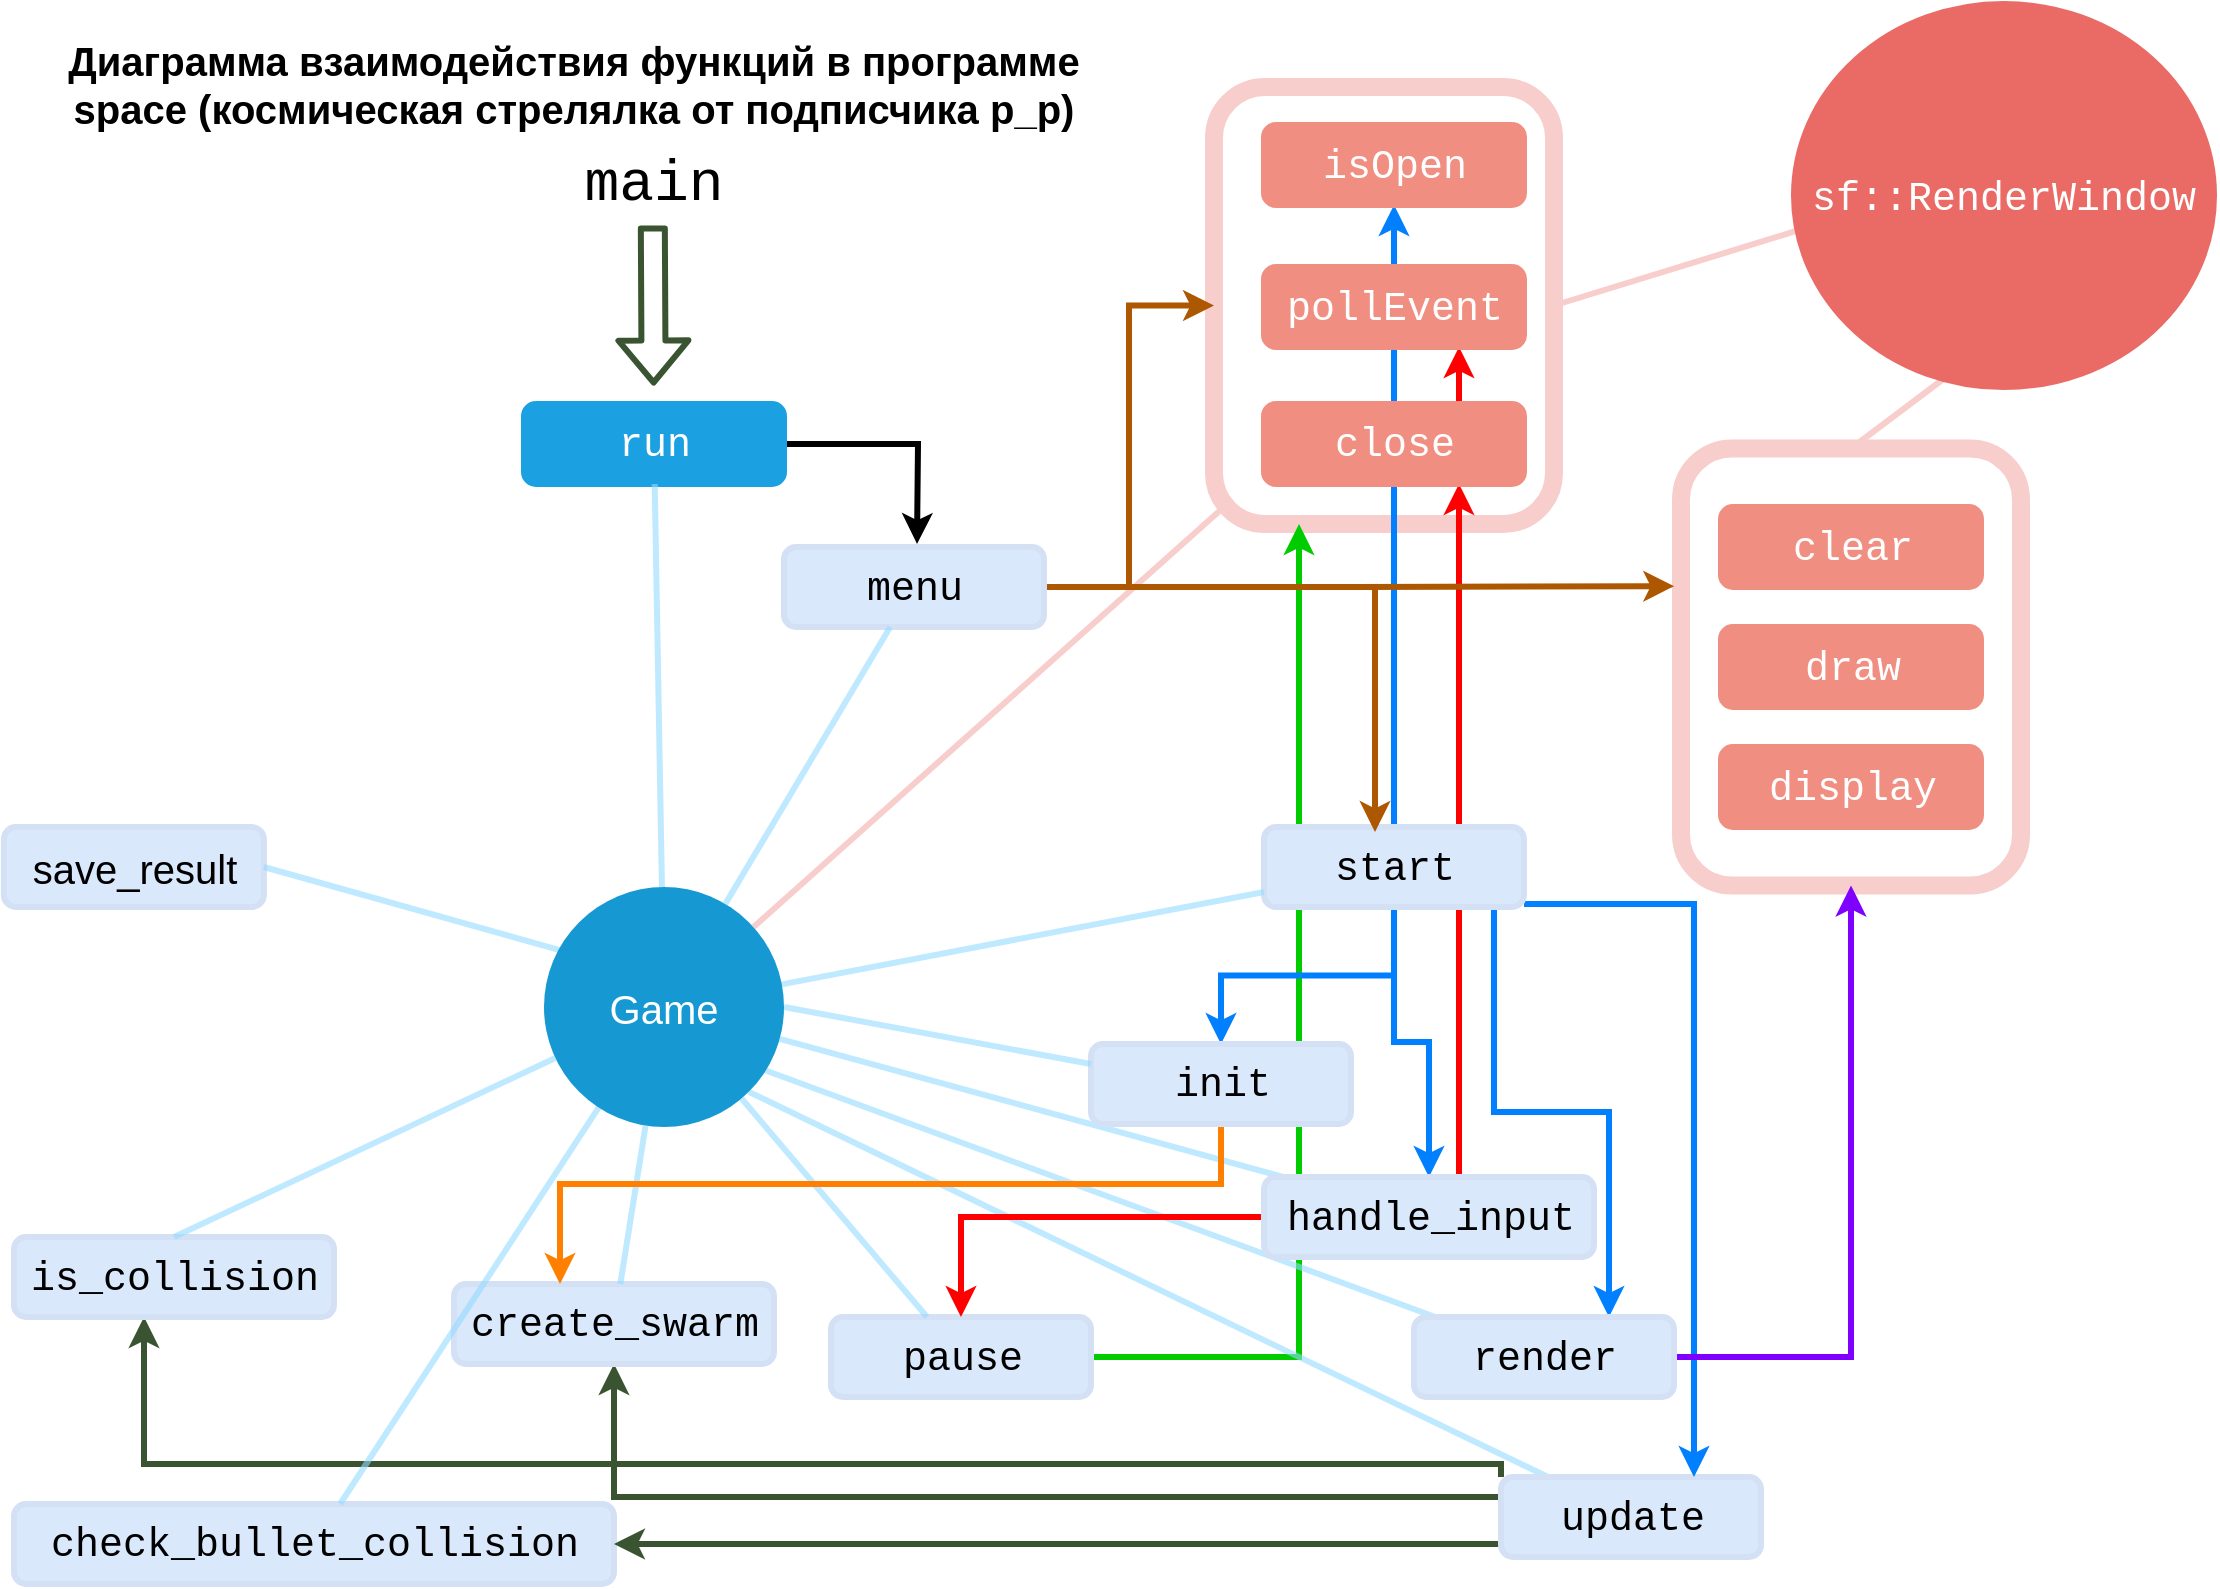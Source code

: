 <mxfile version="14.3.0" type="github">
  <diagram id="6a731a19-8d31-9384-78a2-239565b7b9f0" name="Page-1">
    <mxGraphModel dx="1673" dy="828" grid="1" gridSize="10" guides="1" tooltips="1" connect="1" arrows="1" fold="1" page="1" pageScale="1" pageWidth="1169" pageHeight="827" background="#ffffff" math="0" shadow="0">
      <root>
        <mxCell id="0" />
        <mxCell id="1" parent="0" />
        <mxCell id="mtG8DnbOM7eeNFFn7__L-1594" value="" style="endArrow=classic;html=1;strokeWidth=3;entryX=0.75;entryY=1;entryDx=0;entryDy=0;exitX=0.75;exitY=1;exitDx=0;exitDy=0;fillColor=#e51400;strokeColor=#FF0000;" edge="1" parent="1" source="1373" target="mtG8DnbOM7eeNFFn7__L-1562">
          <mxGeometry width="50" height="50" relative="1" as="geometry">
            <mxPoint x="740" y="410" as="sourcePoint" />
            <mxPoint x="790" y="360" as="targetPoint" />
            <Array as="points" />
          </mxGeometry>
        </mxCell>
        <mxCell id="mtG8DnbOM7eeNFFn7__L-1577" value="" style="rounded=1;whiteSpace=wrap;html=1;fillColor=none;strokeWidth=9;strokeColor=#F8CECC;" vertex="1" parent="1">
          <mxGeometry x="630" y="51.5" width="170" height="218.5" as="geometry" />
        </mxCell>
        <mxCell id="mtG8DnbOM7eeNFFn7__L-1588" style="edgeStyle=orthogonalEdgeStyle;rounded=0;orthogonalLoop=1;jettySize=auto;html=1;entryX=0.25;entryY=1;entryDx=0;entryDy=0;strokeWidth=3;fillColor=#e3c800;strokeColor=#00CC00;" edge="1" parent="1" source="1369" target="mtG8DnbOM7eeNFFn7__L-1577">
          <mxGeometry relative="1" as="geometry">
            <Array as="points">
              <mxPoint x="672" y="687" />
            </Array>
          </mxGeometry>
        </mxCell>
        <mxCell id="mtG8DnbOM7eeNFFn7__L-1582" style="edgeStyle=orthogonalEdgeStyle;rounded=0;orthogonalLoop=1;jettySize=auto;html=1;entryX=0.75;entryY=1;entryDx=0;entryDy=0;strokeWidth=3;strokeColor=#FF0000;" edge="1" parent="1" source="1371" target="1373">
          <mxGeometry relative="1" as="geometry">
            <Array as="points">
              <mxPoint x="753" y="354" />
            </Array>
          </mxGeometry>
        </mxCell>
        <mxCell id="mtG8DnbOM7eeNFFn7__L-1580" value="" style="rounded=1;whiteSpace=wrap;html=1;fillColor=none;strokeWidth=9;strokeColor=#F8CECC;" vertex="1" parent="1">
          <mxGeometry x="863.5" y="232.25" width="170" height="218.5" as="geometry" />
        </mxCell>
        <mxCell id="1378" value="" style="edgeStyle=none;endArrow=none;strokeWidth=3;html=1;exitX=1;exitY=1;exitDx=0;exitDy=0;opacity=60;strokeColor=#94DBFF;" parent="1" source="1350" target="1367" edge="1">
          <mxGeometry x="-450" y="236.5" width="100" height="100" as="geometry">
            <mxPoint x="-450" y="336.5" as="sourcePoint" />
            <mxPoint x="-350" y="236.5" as="targetPoint" />
          </mxGeometry>
        </mxCell>
        <mxCell id="1382" value="" style="edgeStyle=none;endArrow=none;strokeWidth=3;html=1;opacity=60;strokeColor=#94DBFF;" parent="1" target="1370" edge="1">
          <mxGeometry x="-450" y="236.5" width="100" height="100" as="geometry">
            <mxPoint x="397" y="540" as="sourcePoint" />
            <mxPoint x="-350" y="236.5" as="targetPoint" />
          </mxGeometry>
        </mxCell>
        <mxCell id="1383" value="" style="edgeStyle=none;endArrow=none;strokeWidth=3;html=1;opacity=60;strokeColor=#94DBFF;" parent="1" source="1350" target="1371" edge="1">
          <mxGeometry x="-450" y="236.5" width="100" height="100" as="geometry">
            <mxPoint x="-450" y="336.5" as="sourcePoint" />
            <mxPoint x="-350" y="236.5" as="targetPoint" />
          </mxGeometry>
        </mxCell>
        <mxCell id="1385" value="" style="edgeStyle=none;endArrow=none;strokeWidth=3;html=1;entryX=0.025;entryY=0.964;entryDx=0;entryDy=0;entryPerimeter=0;strokeColor=#F8CECC;" parent="1" source="1350" target="mtG8DnbOM7eeNFFn7__L-1577" edge="1">
          <mxGeometry x="-450" y="236.5" width="100" height="100" as="geometry">
            <mxPoint x="-450" y="336.5" as="sourcePoint" />
            <mxPoint x="-350" y="236.5" as="targetPoint" />
          </mxGeometry>
        </mxCell>
        <mxCell id="1358" value="&lt;font style=&quot;font-size: 20px&quot; face=&quot;Courier New&quot;&gt;check_bullet_collision&lt;/font&gt;" style="rounded=1;fillColor=#dae8fc;strokeWidth=3;shadow=0;html=1;strokeColor=#D4E1F5;" parent="1" vertex="1">
          <mxGeometry x="30" y="760" width="300" height="40" as="geometry" />
        </mxCell>
        <mxCell id="mtG8DnbOM7eeNFFn7__L-1585" style="edgeStyle=orthogonalEdgeStyle;rounded=0;orthogonalLoop=1;jettySize=auto;html=1;entryX=1;entryY=0.5;entryDx=0;entryDy=0;strokeColor=#3A5431;strokeWidth=3;fillColor=#6d8764;" edge="1" parent="1" source="1367" target="1358">
          <mxGeometry relative="1" as="geometry">
            <Array as="points">
              <mxPoint x="660" y="780" />
              <mxPoint x="660" y="780" />
            </Array>
          </mxGeometry>
        </mxCell>
        <mxCell id="mtG8DnbOM7eeNFFn7__L-1590" style="edgeStyle=orthogonalEdgeStyle;rounded=0;orthogonalLoop=1;jettySize=auto;html=1;strokeWidth=3;strokeColor=#3A5431;exitX=0;exitY=0;exitDx=0;exitDy=0;" edge="1" parent="1" source="1367" target="mtG8DnbOM7eeNFFn7__L-1586">
          <mxGeometry relative="1" as="geometry">
            <mxPoint x="90.0" y="670.0" as="targetPoint" />
            <Array as="points">
              <mxPoint x="774" y="740" />
              <mxPoint x="95" y="740" />
            </Array>
          </mxGeometry>
        </mxCell>
        <mxCell id="mtG8DnbOM7eeNFFn7__L-1598" style="edgeStyle=orthogonalEdgeStyle;rounded=0;orthogonalLoop=1;jettySize=auto;html=1;entryX=0.5;entryY=1;entryDx=0;entryDy=0;strokeWidth=3;strokeColor=#3A5431;exitX=0;exitY=0.25;exitDx=0;exitDy=0;" edge="1" parent="1" source="1367" target="1375">
          <mxGeometry relative="1" as="geometry" />
        </mxCell>
        <mxCell id="1367" value="&lt;font style=&quot;font-size: 20px&quot; face=&quot;Courier New&quot;&gt;update&lt;/font&gt;" style="rounded=1;fillColor=#dae8fc;strokeWidth=3;shadow=0;html=1;strokeColor=#D4E1F5;" parent="1" vertex="1">
          <mxGeometry x="773.5" y="746.5" width="130" height="40" as="geometry" />
        </mxCell>
        <mxCell id="mtG8DnbOM7eeNFFn7__L-1566" style="edgeStyle=orthogonalEdgeStyle;rounded=0;orthogonalLoop=1;jettySize=auto;html=1;entryX=0.5;entryY=0;entryDx=0;entryDy=0;strokeColor=#007FFF;strokeWidth=3;" edge="1" parent="1" source="1368" target="1376">
          <mxGeometry relative="1" as="geometry" />
        </mxCell>
        <mxCell id="mtG8DnbOM7eeNFFn7__L-1568" style="edgeStyle=orthogonalEdgeStyle;rounded=0;orthogonalLoop=1;jettySize=auto;html=1;entryX=0.5;entryY=0;entryDx=0;entryDy=0;strokeColor=#007FFF;strokeWidth=3;" edge="1" parent="1" source="1368" target="1371">
          <mxGeometry relative="1" as="geometry" />
        </mxCell>
        <mxCell id="mtG8DnbOM7eeNFFn7__L-1569" style="edgeStyle=orthogonalEdgeStyle;rounded=0;orthogonalLoop=1;jettySize=auto;html=1;entryX=0.75;entryY=0;entryDx=0;entryDy=0;strokeColor=#007FFF;strokeWidth=3;" edge="1" parent="1" source="1368" target="1370">
          <mxGeometry relative="1" as="geometry">
            <Array as="points">
              <mxPoint x="770" y="564" />
              <mxPoint x="827" y="564" />
            </Array>
          </mxGeometry>
        </mxCell>
        <mxCell id="mtG8DnbOM7eeNFFn7__L-1570" style="edgeStyle=orthogonalEdgeStyle;rounded=0;orthogonalLoop=1;jettySize=auto;html=1;strokeColor=#007FFF;strokeWidth=3;" edge="1" parent="1" source="1368" target="1367">
          <mxGeometry relative="1" as="geometry">
            <Array as="points">
              <mxPoint x="870" y="460" />
            </Array>
          </mxGeometry>
        </mxCell>
        <mxCell id="mtG8DnbOM7eeNFFn7__L-1593" style="edgeStyle=orthogonalEdgeStyle;rounded=0;orthogonalLoop=1;jettySize=auto;html=1;entryX=0.5;entryY=1;entryDx=0;entryDy=0;strokeWidth=3;strokeColor=#007FFF;" edge="1" parent="1" source="1368" target="mtG8DnbOM7eeNFFn7__L-1560">
          <mxGeometry relative="1" as="geometry" />
        </mxCell>
        <mxCell id="1368" value="&lt;font style=&quot;font-size: 20px&quot; face=&quot;Courier New&quot;&gt;start&lt;/font&gt;" style="rounded=1;fillColor=#dae8fc;strokeWidth=3;shadow=0;html=1;strokeColor=#D4E1F5;" parent="1" vertex="1">
          <mxGeometry x="655" y="421.5" width="130" height="40" as="geometry" />
        </mxCell>
        <mxCell id="1369" value="&lt;font style=&quot;font-size: 20px&quot; face=&quot;Courier New&quot;&gt;pause&lt;/font&gt;" style="rounded=1;fillColor=#dae8fc;strokeWidth=3;shadow=0;html=1;strokeColor=#D4E1F5;" parent="1" vertex="1">
          <mxGeometry x="438.5" y="666.5" width="130" height="40" as="geometry" />
        </mxCell>
        <mxCell id="mtG8DnbOM7eeNFFn7__L-1575" style="edgeStyle=orthogonalEdgeStyle;rounded=0;orthogonalLoop=1;jettySize=auto;html=1;strokeColor=#7F00FF;strokeWidth=3;" edge="1" parent="1" source="1370" target="mtG8DnbOM7eeNFFn7__L-1580">
          <mxGeometry relative="1" as="geometry">
            <mxPoint x="923" y="470" as="targetPoint" />
          </mxGeometry>
        </mxCell>
        <mxCell id="1370" value="&lt;font style=&quot;font-size: 20px&quot; face=&quot;Courier New&quot;&gt;render&lt;/font&gt;" style="rounded=1;fillColor=#dae8fc;strokeWidth=3;shadow=0;html=1;strokeColor=#D4E1F5;" parent="1" vertex="1">
          <mxGeometry x="730" y="666.5" width="130" height="40" as="geometry" />
        </mxCell>
        <mxCell id="mtG8DnbOM7eeNFFn7__L-1573" style="edgeStyle=orthogonalEdgeStyle;rounded=0;orthogonalLoop=1;jettySize=auto;html=1;entryX=0.5;entryY=0;entryDx=0;entryDy=0;strokeColor=#FF0000;strokeWidth=3;" edge="1" parent="1" source="1371" target="1369">
          <mxGeometry relative="1" as="geometry" />
        </mxCell>
        <mxCell id="1371" value="&lt;font style=&quot;font-size: 20px&quot; face=&quot;Courier New&quot;&gt;handle_input&lt;/font&gt;" style="rounded=1;fillColor=#dae8fc;strokeWidth=3;shadow=0;html=1;strokeColor=#D4E1F5;" parent="1" vertex="1">
          <mxGeometry x="655" y="596.5" width="165" height="40" as="geometry" />
        </mxCell>
        <mxCell id="mtG8DnbOM7eeNFFn7__L-1543" style="edgeStyle=orthogonalEdgeStyle;rounded=0;orthogonalLoop=1;jettySize=auto;html=1;strokeWidth=3;" edge="1" parent="1" source="1372">
          <mxGeometry relative="1" as="geometry">
            <mxPoint x="481.5" y="280" as="targetPoint" />
          </mxGeometry>
        </mxCell>
        <mxCell id="1372" value="&lt;font style=&quot;font-size: 20px&quot; face=&quot;Courier New&quot;&gt;run&lt;/font&gt;" style="rounded=1;strokeWidth=3;shadow=0;html=1;fontColor=#ffffff;fillColor=#1ba1e2;strokeColor=#1BA1E2;" parent="1" vertex="1">
          <mxGeometry x="285" y="210" width="130" height="40" as="geometry" />
        </mxCell>
        <mxCell id="1373" value="&lt;font style=&quot;font-size: 20px&quot; face=&quot;Courier New&quot;&gt;close&lt;/font&gt;" style="rounded=1;strokeWidth=3;shadow=0;html=1;fontColor=#ffffff;strokeColor=#F08E81;fillColor=#F08E81;" parent="1" vertex="1">
          <mxGeometry x="655" y="210" width="130" height="40" as="geometry" />
        </mxCell>
        <mxCell id="mtG8DnbOM7eeNFFn7__L-1545" style="edgeStyle=orthogonalEdgeStyle;rounded=0;orthogonalLoop=1;jettySize=auto;html=1;entryX=0.427;entryY=0.063;entryDx=0;entryDy=0;entryPerimeter=0;strokeWidth=3;strokeColor=#AD5700;" edge="1" parent="1" source="1374" target="1368">
          <mxGeometry relative="1" as="geometry">
            <Array as="points">
              <mxPoint x="710.5" y="301" />
            </Array>
          </mxGeometry>
        </mxCell>
        <mxCell id="mtG8DnbOM7eeNFFn7__L-1564" style="edgeStyle=orthogonalEdgeStyle;rounded=0;orthogonalLoop=1;jettySize=auto;html=1;strokeWidth=3;entryX=0;entryY=0.5;entryDx=0;entryDy=0;fillColor=#a0522d;strokeColor=#AD5700;" edge="1" parent="1" source="1374" target="mtG8DnbOM7eeNFFn7__L-1577">
          <mxGeometry relative="1" as="geometry">
            <mxPoint x="600" y="80" as="targetPoint" />
          </mxGeometry>
        </mxCell>
        <mxCell id="mtG8DnbOM7eeNFFn7__L-1581" style="edgeStyle=orthogonalEdgeStyle;rounded=0;orthogonalLoop=1;jettySize=auto;html=1;entryX=-0.02;entryY=0.315;entryDx=0;entryDy=0;entryPerimeter=0;strokeWidth=3;fillColor=#a0522d;strokeColor=#AD5700;" edge="1" parent="1" source="1374" target="mtG8DnbOM7eeNFFn7__L-1580">
          <mxGeometry relative="1" as="geometry" />
        </mxCell>
        <mxCell id="1374" value="&lt;font style=&quot;font-size: 20px&quot; face=&quot;Courier New&quot;&gt;menu&lt;/font&gt;" style="rounded=1;fillColor=#dae8fc;strokeWidth=3;shadow=0;html=1;strokeColor=#D4E1F5;" parent="1" vertex="1">
          <mxGeometry x="415" y="281.5" width="130" height="40" as="geometry" />
        </mxCell>
        <mxCell id="1375" value="&lt;font style=&quot;font-size: 20px&quot; face=&quot;Courier New&quot;&gt;create_swarm&lt;/font&gt;" style="rounded=1;fillColor=#dae8fc;strokeWidth=3;shadow=0;html=1;strokeColor=#D4E1F5;" parent="1" vertex="1">
          <mxGeometry x="250" y="650" width="160" height="40" as="geometry" />
        </mxCell>
        <mxCell id="1379" value="" style="edgeStyle=none;endArrow=none;strokeWidth=3;html=1;opacity=60;strokeColor=#94DBFF;" parent="1" source="1350" target="1358" edge="1">
          <mxGeometry x="-450" y="236.5" width="100" height="100" as="geometry">
            <mxPoint x="-450" y="336.5" as="sourcePoint" />
            <mxPoint x="-350" y="236.5" as="targetPoint" />
          </mxGeometry>
        </mxCell>
        <mxCell id="1380" value="" style="edgeStyle=none;endArrow=none;strokeWidth=3;html=1;opacity=60;strokeColor=#94DBFF;" parent="1" source="1350" target="1368" edge="1">
          <mxGeometry x="-450" y="236.5" width="100" height="100" as="geometry">
            <mxPoint x="-450" y="336.5" as="sourcePoint" />
            <mxPoint x="-350" y="236.5" as="targetPoint" />
          </mxGeometry>
        </mxCell>
        <mxCell id="1381" value="" style="edgeStyle=none;endArrow=none;strokeWidth=3;html=1;opacity=60;strokeColor=#94DBFF;" parent="1" source="1350" target="1369" edge="1">
          <mxGeometry x="-450" y="236.5" width="100" height="100" as="geometry">
            <mxPoint x="-450" y="336.5" as="sourcePoint" />
            <mxPoint x="-350" y="236.5" as="targetPoint" />
          </mxGeometry>
        </mxCell>
        <mxCell id="1384" value="" style="edgeStyle=none;endArrow=none;strokeWidth=3;html=1;strokeColor=#94DBFF;opacity=60;" parent="1" source="1350" target="1372" edge="1">
          <mxGeometry x="-450" y="236.5" width="100" height="100" as="geometry">
            <mxPoint x="-450" y="336.5" as="sourcePoint" />
            <mxPoint x="-350" y="236.5" as="targetPoint" />
          </mxGeometry>
        </mxCell>
        <mxCell id="1386" value="" style="edgeStyle=none;endArrow=none;strokeWidth=3;html=1;strokeColor=#94DBFF;opacity=60;" parent="1" source="1350" target="1374" edge="1">
          <mxGeometry x="-450" y="236.5" width="100" height="100" as="geometry">
            <mxPoint x="-450" y="336.5" as="sourcePoint" />
            <mxPoint x="-350" y="236.5" as="targetPoint" />
          </mxGeometry>
        </mxCell>
        <mxCell id="1387" value="" style="edgeStyle=none;endArrow=none;strokeWidth=3;html=1;opacity=60;strokeColor=#94DBFF;" parent="1" source="1350" target="1375" edge="1">
          <mxGeometry x="-450" y="236.5" width="100" height="100" as="geometry">
            <mxPoint x="-450" y="336.5" as="sourcePoint" />
            <mxPoint x="-350" y="236.5" as="targetPoint" />
          </mxGeometry>
        </mxCell>
        <mxCell id="mtG8DnbOM7eeNFFn7__L-1547" value="&lt;font style=&quot;font-size: 20px&quot; face=&quot;Courier New&quot;&gt;draw&lt;/font&gt;" style="rounded=1;strokeWidth=3;shadow=0;html=1;fontColor=#ffffff;fillColor=#F08E81;strokeColor=#F08E81;" vertex="1" parent="1">
          <mxGeometry x="883.5" y="321.5" width="130" height="40" as="geometry" />
        </mxCell>
        <mxCell id="mtG8DnbOM7eeNFFn7__L-1548" value="&lt;font style=&quot;font-size: 20px&quot; face=&quot;Courier New&quot;&gt;display&lt;/font&gt;" style="rounded=1;strokeWidth=3;shadow=0;html=1;fontColor=#ffffff;fillColor=#F08E81;strokeColor=#F08E81;" vertex="1" parent="1">
          <mxGeometry x="883.5" y="381.5" width="130" height="40" as="geometry" />
        </mxCell>
        <mxCell id="mtG8DnbOM7eeNFFn7__L-1557" value="" style="edgeStyle=none;endArrow=none;strokeWidth=3;html=1;fillColor=#d80073;exitX=0.5;exitY=0;exitDx=0;exitDy=0;strokeColor=#F8CECC;" edge="1" parent="1" source="mtG8DnbOM7eeNFFn7__L-1580">
          <mxGeometry x="-163.99" y="157.08" width="100" height="100" as="geometry">
            <mxPoint x="960" y="280" as="sourcePoint" />
            <mxPoint x="1002" y="192" as="targetPoint" />
          </mxGeometry>
        </mxCell>
        <mxCell id="mtG8DnbOM7eeNFFn7__L-1560" value="&lt;font style=&quot;font-size: 20px&quot; face=&quot;Courier New&quot;&gt;isOpen&lt;/font&gt;" style="rounded=1;strokeWidth=3;shadow=0;html=1;fontColor=#ffffff;strokeColor=#F08E81;fillColor=#F08E81;" vertex="1" parent="1">
          <mxGeometry x="655" y="70.5" width="130" height="40" as="geometry" />
        </mxCell>
        <mxCell id="mtG8DnbOM7eeNFFn7__L-1562" value="&lt;font style=&quot;font-size: 20px&quot; face=&quot;Courier New&quot;&gt;pollEvent&lt;/font&gt;" style="rounded=1;strokeWidth=3;shadow=0;html=1;fontColor=#ffffff;strokeColor=#F08E81;fillColor=#F08E81;" vertex="1" parent="1">
          <mxGeometry x="655" y="141.5" width="130" height="40" as="geometry" />
        </mxCell>
        <mxCell id="mtG8DnbOM7eeNFFn7__L-1563" value="" style="edgeStyle=none;endArrow=none;strokeWidth=3;html=1;fillColor=#d80073;exitX=1;exitY=0.5;exitDx=0;exitDy=0;strokeColor=#F8CECC;entryX=0.007;entryY=0.592;entryDx=0;entryDy=0;entryPerimeter=0;" edge="1" parent="1" source="mtG8DnbOM7eeNFFn7__L-1577" target="mtG8DnbOM7eeNFFn7__L-1553">
          <mxGeometry x="-342.49" y="77.08" width="100" height="100" as="geometry">
            <mxPoint x="810" y="152" as="sourcePoint" />
            <mxPoint x="910" y="120" as="targetPoint" />
          </mxGeometry>
        </mxCell>
        <mxCell id="mtG8DnbOM7eeNFFn7__L-1584" style="edgeStyle=orthogonalEdgeStyle;rounded=0;orthogonalLoop=1;jettySize=auto;html=1;strokeWidth=3;strokeColor=#FF8000;" edge="1" parent="1" source="1376" target="1375">
          <mxGeometry relative="1" as="geometry">
            <Array as="points">
              <mxPoint x="633" y="600" />
              <mxPoint x="303" y="600" />
            </Array>
          </mxGeometry>
        </mxCell>
        <mxCell id="1376" value="&lt;font style=&quot;font-size: 20px&quot; face=&quot;Courier New&quot;&gt;init&lt;/font&gt;" style="rounded=1;fillColor=#dae8fc;strokeWidth=3;shadow=0;html=1;strokeColor=#D4E1F5;" parent="1" vertex="1">
          <mxGeometry x="568.5" y="530" width="130" height="40" as="geometry" />
        </mxCell>
        <mxCell id="mtG8DnbOM7eeNFFn7__L-1546" value="&lt;font style=&quot;font-size: 20px&quot; face=&quot;Courier New&quot;&gt;clear&lt;/font&gt;" style="rounded=1;strokeWidth=3;shadow=0;html=1;fontColor=#ffffff;strokeColor=#F08E81;fillColor=#F08E81;" vertex="1" parent="1">
          <mxGeometry x="883.5" y="261.5" width="130" height="40" as="geometry" />
        </mxCell>
        <mxCell id="mtG8DnbOM7eeNFFn7__L-1586" value="&lt;font style=&quot;font-size: 20px&quot; face=&quot;Courier New&quot;&gt;is_collision&lt;/font&gt;" style="rounded=1;fillColor=#dae8fc;strokeWidth=3;shadow=0;html=1;strokeColor=#D4E1F5;" vertex="1" parent="1">
          <mxGeometry x="30" y="626.5" width="160" height="40" as="geometry" />
        </mxCell>
        <mxCell id="mtG8DnbOM7eeNFFn7__L-1587" value="" style="edgeStyle=none;endArrow=none;strokeWidth=3;html=1;entryX=0.5;entryY=0;entryDx=0;entryDy=0;opacity=60;strokeColor=#94DBFF;" edge="1" parent="1" source="1350" target="mtG8DnbOM7eeNFFn7__L-1586">
          <mxGeometry x="-440" y="246.5" width="100" height="100" as="geometry">
            <mxPoint x="329.188" y="569.641" as="sourcePoint" />
            <mxPoint x="189.902" y="756.5" as="targetPoint" />
          </mxGeometry>
        </mxCell>
        <mxCell id="mtG8DnbOM7eeNFFn7__L-1589" value="" style="edgeStyle=none;endArrow=none;strokeWidth=3;html=1;opacity=60;exitX=1;exitY=0.5;exitDx=0;exitDy=0;entryX=0;entryY=0.25;entryDx=0;entryDy=0;strokeColor=#94DBFF;" edge="1" parent="1" source="1350" target="1376">
          <mxGeometry x="-440" y="246.5" width="100" height="100" as="geometry">
            <mxPoint x="423.927" y="510.206" as="sourcePoint" />
            <mxPoint x="665" y="463.966" as="targetPoint" />
          </mxGeometry>
        </mxCell>
        <mxCell id="mtG8DnbOM7eeNFFn7__L-1591" value="" style="shape=flexArrow;endArrow=classic;html=1;strokeColor=#3A5431;strokeWidth=3;" edge="1" parent="1">
          <mxGeometry width="50" height="50" relative="1" as="geometry">
            <mxPoint x="349.41" y="120.75" as="sourcePoint" />
            <mxPoint x="349.82" y="200.75" as="targetPoint" />
          </mxGeometry>
        </mxCell>
        <mxCell id="mtG8DnbOM7eeNFFn7__L-1553" value="&lt;font face=&quot;Courier New&quot;&gt;sf::RenderWindow&lt;/font&gt;" style="ellipse;whiteSpace=wrap;html=1;shadow=0;fontFamily=Helvetica;fontSize=20;fontColor=#ffffff;align=center;strokeWidth=3;fillColor=#EA6B66;strokeColor=#EA6B66;" vertex="1" parent="1">
          <mxGeometry x="920" y="10" width="210" height="191.5" as="geometry" />
        </mxCell>
        <mxCell id="mtG8DnbOM7eeNFFn7__L-1595" value="&lt;font style=&quot;font-size: 20px&quot;&gt;save_result&lt;/font&gt;" style="rounded=1;fillColor=#dae8fc;strokeWidth=3;shadow=0;html=1;strokeColor=#D4E1F5;" vertex="1" parent="1">
          <mxGeometry x="24.94" y="421.5" width="130" height="40" as="geometry" />
        </mxCell>
        <mxCell id="mtG8DnbOM7eeNFFn7__L-1597" value="" style="edgeStyle=none;endArrow=none;strokeWidth=3;html=1;entryX=1;entryY=0.5;entryDx=0;entryDy=0;opacity=60;strokeColor=#94DBFF;exitX=0.077;exitY=0.266;exitDx=0;exitDy=0;exitPerimeter=0;" edge="1" parent="1" source="1350" target="mtG8DnbOM7eeNFFn7__L-1595">
          <mxGeometry x="-430" y="256.5" width="100" height="100" as="geometry">
            <mxPoint x="310.059" y="545.614" as="sourcePoint" />
            <mxPoint x="105" y="636.5" as="targetPoint" />
          </mxGeometry>
        </mxCell>
        <mxCell id="1350" value="Game" style="ellipse;whiteSpace=wrap;html=1;shadow=0;fontFamily=Helvetica;fontSize=20;fontColor=#FFFFFF;align=center;strokeWidth=3;fillColor=#1699D3;strokeColor=none;" parent="1" vertex="1">
          <mxGeometry x="295" y="451.5" width="120" height="120" as="geometry" />
        </mxCell>
        <mxCell id="mtG8DnbOM7eeNFFn7__L-1599" value="&lt;font style=&quot;font-size: 29px&quot; face=&quot;Courier New&quot;&gt;main&lt;/font&gt;" style="text;html=1;strokeColor=none;fillColor=none;align=center;verticalAlign=middle;whiteSpace=wrap;rounded=0;" vertex="1" parent="1">
          <mxGeometry x="330" y="90.5" width="40" height="20" as="geometry" />
        </mxCell>
        <mxCell id="mtG8DnbOM7eeNFFn7__L-1602" value="&lt;h2 style=&quot;font-size: 20px&quot;&gt;Диаграмма взаимодействия функций в программе space (космическая стрелялка от подписчика p_p) &lt;br&gt;&lt;/h2&gt;" style="text;html=1;strokeColor=none;fillColor=none;align=center;verticalAlign=middle;whiteSpace=wrap;rounded=0;" vertex="1" parent="1">
          <mxGeometry x="35" y="10" width="550" height="80" as="geometry" />
        </mxCell>
      </root>
    </mxGraphModel>
  </diagram>
</mxfile>
